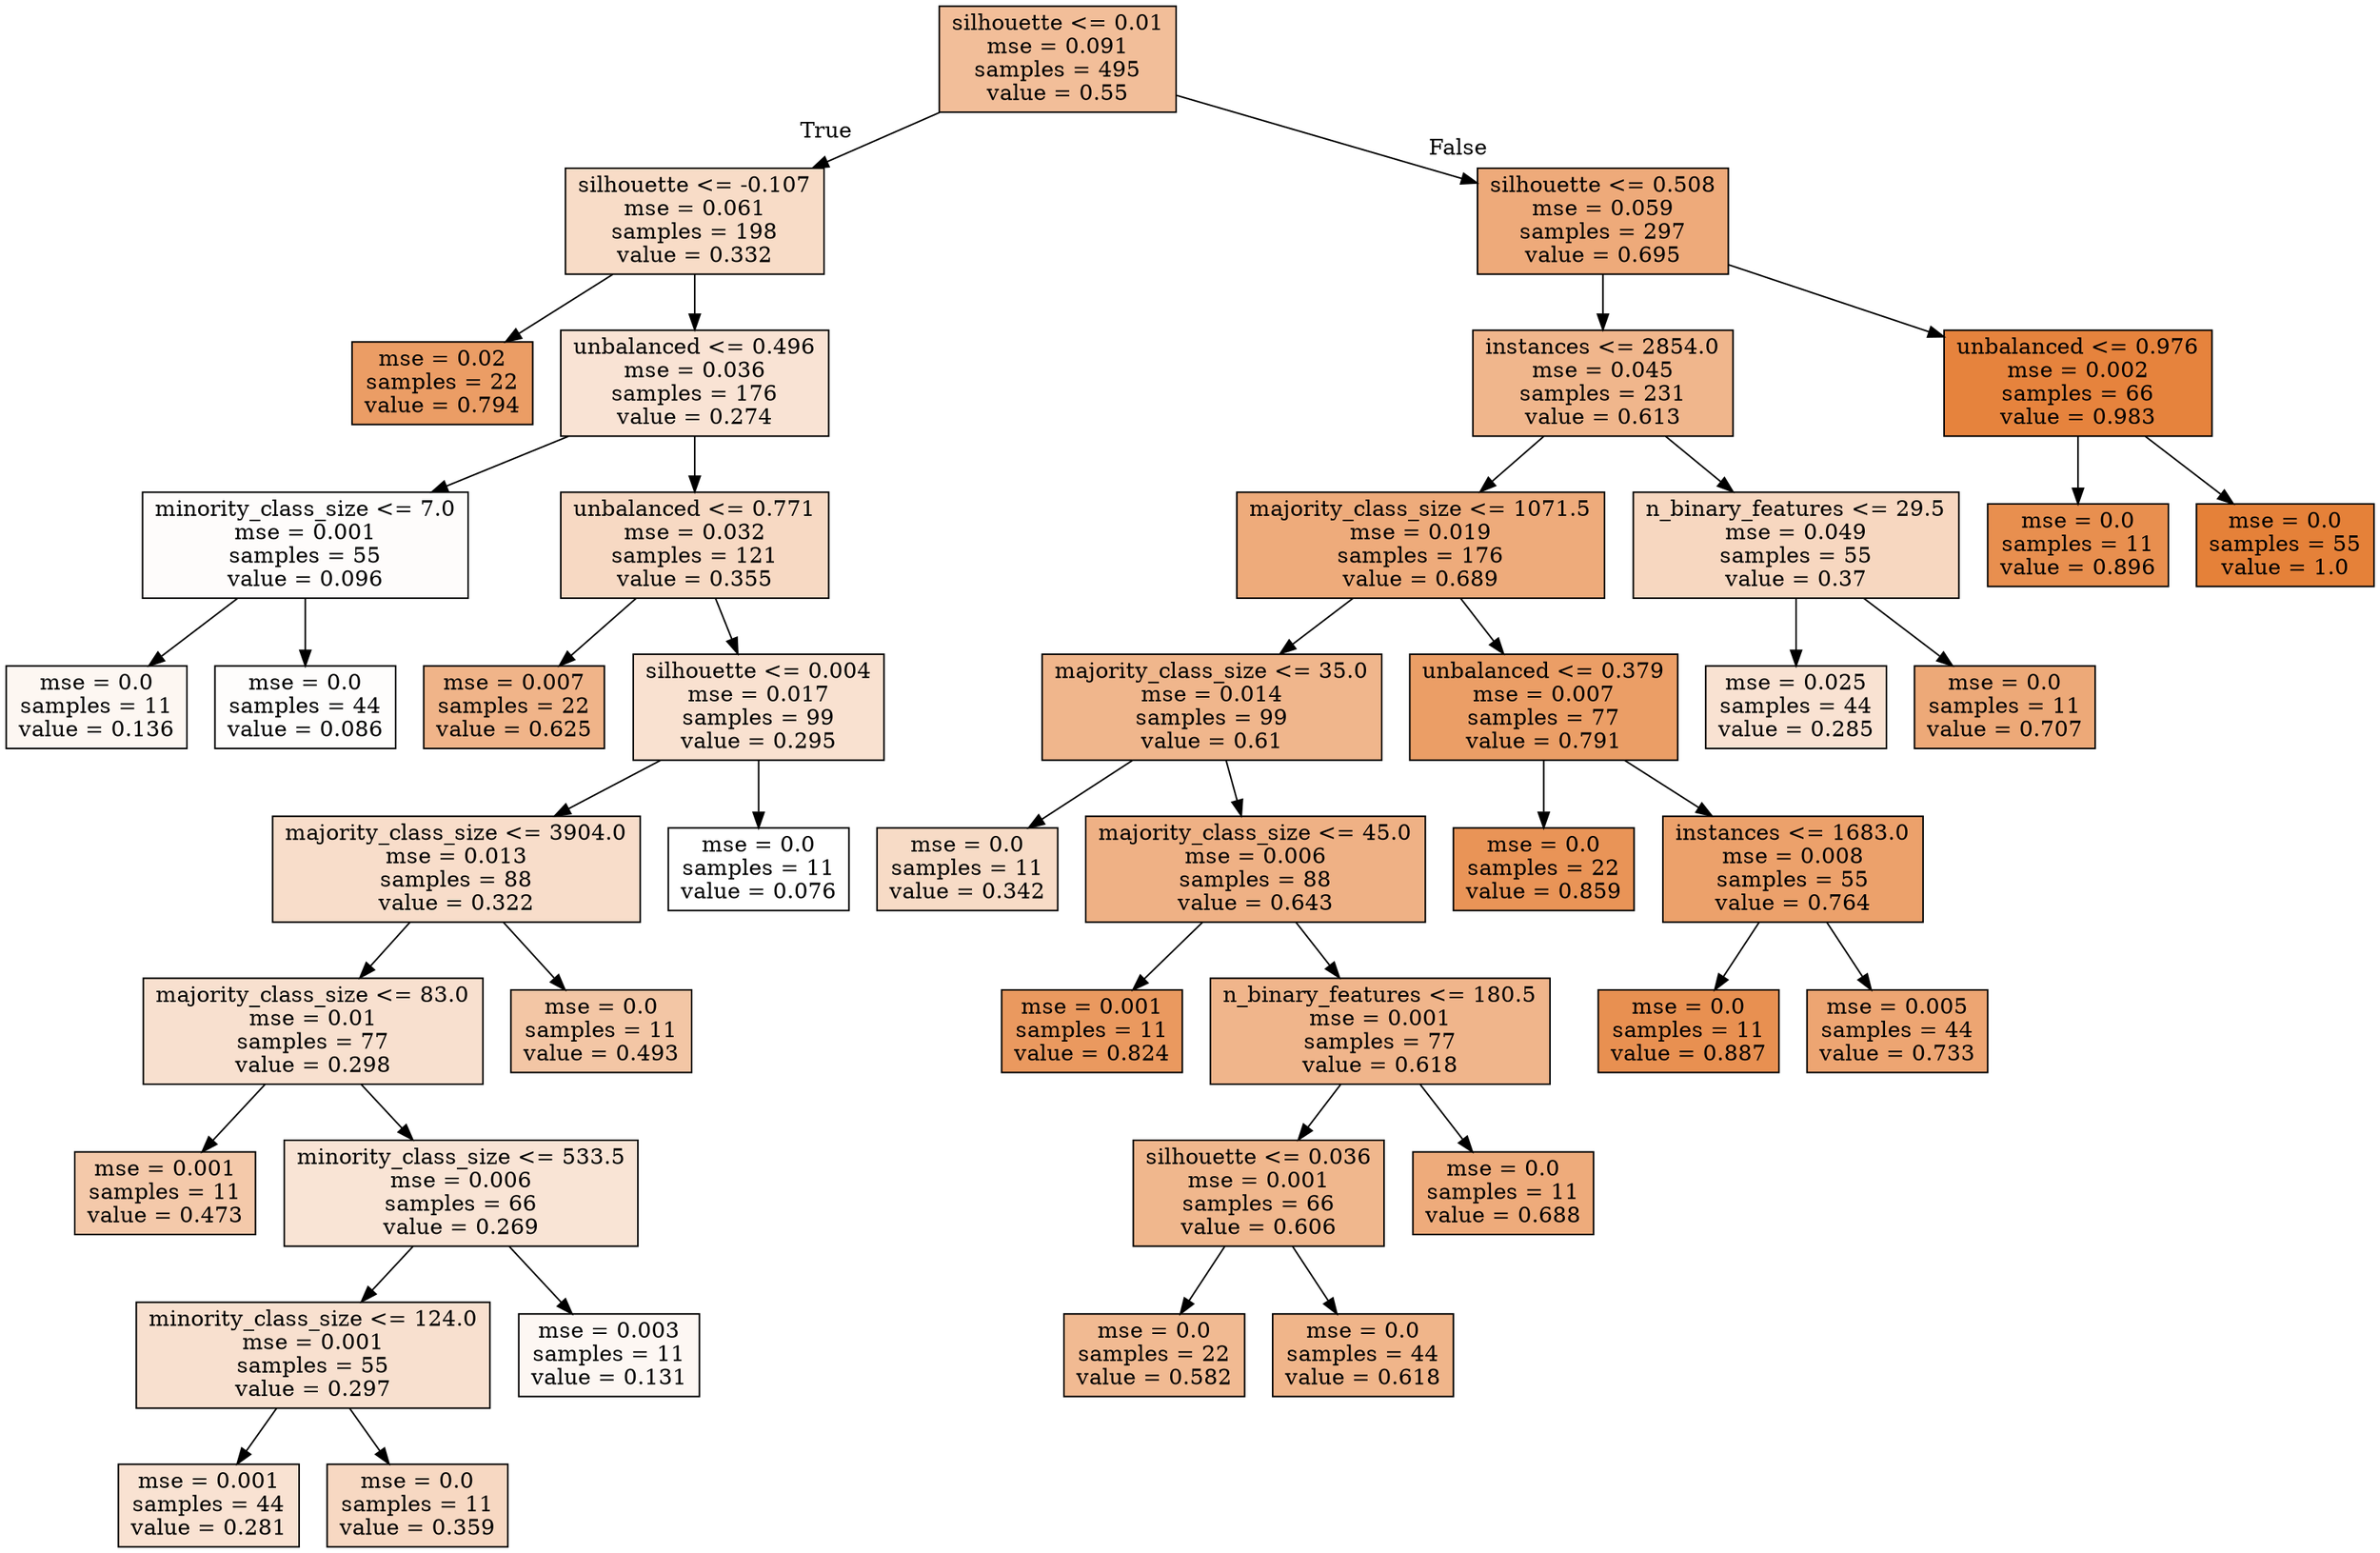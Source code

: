 digraph Tree {
node [shape=box, style="filled", color="black"] ;
0 [label="silhouette <= 0.01\nmse = 0.091\nsamples = 495\nvalue = 0.55", fillcolor="#e5813983"] ;
1 [label="silhouette <= -0.107\nmse = 0.061\nsamples = 198\nvalue = 0.332", fillcolor="#e5813947"] ;
0 -> 1 [labeldistance=2.5, labelangle=45, headlabel="True"] ;
2 [label="mse = 0.02\nsamples = 22\nvalue = 0.794", fillcolor="#e58139c6"] ;
1 -> 2 ;
3 [label="unbalanced <= 0.496\nmse = 0.036\nsamples = 176\nvalue = 0.274", fillcolor="#e5813937"] ;
1 -> 3 ;
4 [label="minority_class_size <= 7.0\nmse = 0.001\nsamples = 55\nvalue = 0.096", fillcolor="#e5813905"] ;
3 -> 4 ;
5 [label="mse = 0.0\nsamples = 11\nvalue = 0.136", fillcolor="#e5813910"] ;
4 -> 5 ;
6 [label="mse = 0.0\nsamples = 44\nvalue = 0.086", fillcolor="#e5813903"] ;
4 -> 6 ;
7 [label="unbalanced <= 0.771\nmse = 0.032\nsamples = 121\nvalue = 0.355", fillcolor="#e581394d"] ;
3 -> 7 ;
8 [label="mse = 0.007\nsamples = 22\nvalue = 0.625", fillcolor="#e5813997"] ;
7 -> 8 ;
9 [label="silhouette <= 0.004\nmse = 0.017\nsamples = 99\nvalue = 0.295", fillcolor="#e581393c"] ;
7 -> 9 ;
10 [label="majority_class_size <= 3904.0\nmse = 0.013\nsamples = 88\nvalue = 0.322", fillcolor="#e5813944"] ;
9 -> 10 ;
11 [label="majority_class_size <= 83.0\nmse = 0.01\nsamples = 77\nvalue = 0.298", fillcolor="#e581393d"] ;
10 -> 11 ;
12 [label="mse = 0.001\nsamples = 11\nvalue = 0.473", fillcolor="#e581396d"] ;
11 -> 12 ;
13 [label="minority_class_size <= 533.5\nmse = 0.006\nsamples = 66\nvalue = 0.269", fillcolor="#e5813935"] ;
11 -> 13 ;
14 [label="minority_class_size <= 124.0\nmse = 0.001\nsamples = 55\nvalue = 0.297", fillcolor="#e581393d"] ;
13 -> 14 ;
15 [label="mse = 0.001\nsamples = 44\nvalue = 0.281", fillcolor="#e5813939"] ;
14 -> 15 ;
16 [label="mse = 0.0\nsamples = 11\nvalue = 0.359", fillcolor="#e581394e"] ;
14 -> 16 ;
17 [label="mse = 0.003\nsamples = 11\nvalue = 0.131", fillcolor="#e581390f"] ;
13 -> 17 ;
18 [label="mse = 0.0\nsamples = 11\nvalue = 0.493", fillcolor="#e5813973"] ;
10 -> 18 ;
19 [label="mse = 0.0\nsamples = 11\nvalue = 0.076", fillcolor="#e5813900"] ;
9 -> 19 ;
20 [label="silhouette <= 0.508\nmse = 0.059\nsamples = 297\nvalue = 0.695", fillcolor="#e58139ab"] ;
0 -> 20 [labeldistance=2.5, labelangle=-45, headlabel="False"] ;
21 [label="instances <= 2854.0\nmse = 0.045\nsamples = 231\nvalue = 0.613", fillcolor="#e5813994"] ;
20 -> 21 ;
22 [label="majority_class_size <= 1071.5\nmse = 0.019\nsamples = 176\nvalue = 0.689", fillcolor="#e58139a9"] ;
21 -> 22 ;
23 [label="majority_class_size <= 35.0\nmse = 0.014\nsamples = 99\nvalue = 0.61", fillcolor="#e5813993"] ;
22 -> 23 ;
24 [label="mse = 0.0\nsamples = 11\nvalue = 0.342", fillcolor="#e5813949"] ;
23 -> 24 ;
25 [label="majority_class_size <= 45.0\nmse = 0.006\nsamples = 88\nvalue = 0.643", fillcolor="#e581399d"] ;
23 -> 25 ;
26 [label="mse = 0.001\nsamples = 11\nvalue = 0.824", fillcolor="#e58139ce"] ;
25 -> 26 ;
27 [label="n_binary_features <= 180.5\nmse = 0.001\nsamples = 77\nvalue = 0.618", fillcolor="#e5813995"] ;
25 -> 27 ;
28 [label="silhouette <= 0.036\nmse = 0.001\nsamples = 66\nvalue = 0.606", fillcolor="#e5813992"] ;
27 -> 28 ;
29 [label="mse = 0.0\nsamples = 22\nvalue = 0.582", fillcolor="#e581398c"] ;
28 -> 29 ;
30 [label="mse = 0.0\nsamples = 44\nvalue = 0.618", fillcolor="#e5813996"] ;
28 -> 30 ;
31 [label="mse = 0.0\nsamples = 11\nvalue = 0.688", fillcolor="#e58139a9"] ;
27 -> 31 ;
32 [label="unbalanced <= 0.379\nmse = 0.007\nsamples = 77\nvalue = 0.791", fillcolor="#e58139c5"] ;
22 -> 32 ;
33 [label="mse = 0.0\nsamples = 22\nvalue = 0.859", fillcolor="#e58139d8"] ;
32 -> 33 ;
34 [label="instances <= 1683.0\nmse = 0.008\nsamples = 55\nvalue = 0.764", fillcolor="#e58139be"] ;
32 -> 34 ;
35 [label="mse = 0.0\nsamples = 11\nvalue = 0.887", fillcolor="#e58139e0"] ;
34 -> 35 ;
36 [label="mse = 0.005\nsamples = 44\nvalue = 0.733", fillcolor="#e58139b5"] ;
34 -> 36 ;
37 [label="n_binary_features <= 29.5\nmse = 0.049\nsamples = 55\nvalue = 0.37", fillcolor="#e5813951"] ;
21 -> 37 ;
38 [label="mse = 0.025\nsamples = 44\nvalue = 0.285", fillcolor="#e581393a"] ;
37 -> 38 ;
39 [label="mse = 0.0\nsamples = 11\nvalue = 0.707", fillcolor="#e58139ae"] ;
37 -> 39 ;
40 [label="unbalanced <= 0.976\nmse = 0.002\nsamples = 66\nvalue = 0.983", fillcolor="#e58139fa"] ;
20 -> 40 ;
41 [label="mse = 0.0\nsamples = 11\nvalue = 0.896", fillcolor="#e58139e2"] ;
40 -> 41 ;
42 [label="mse = 0.0\nsamples = 55\nvalue = 1.0", fillcolor="#e58139ff"] ;
40 -> 42 ;
}